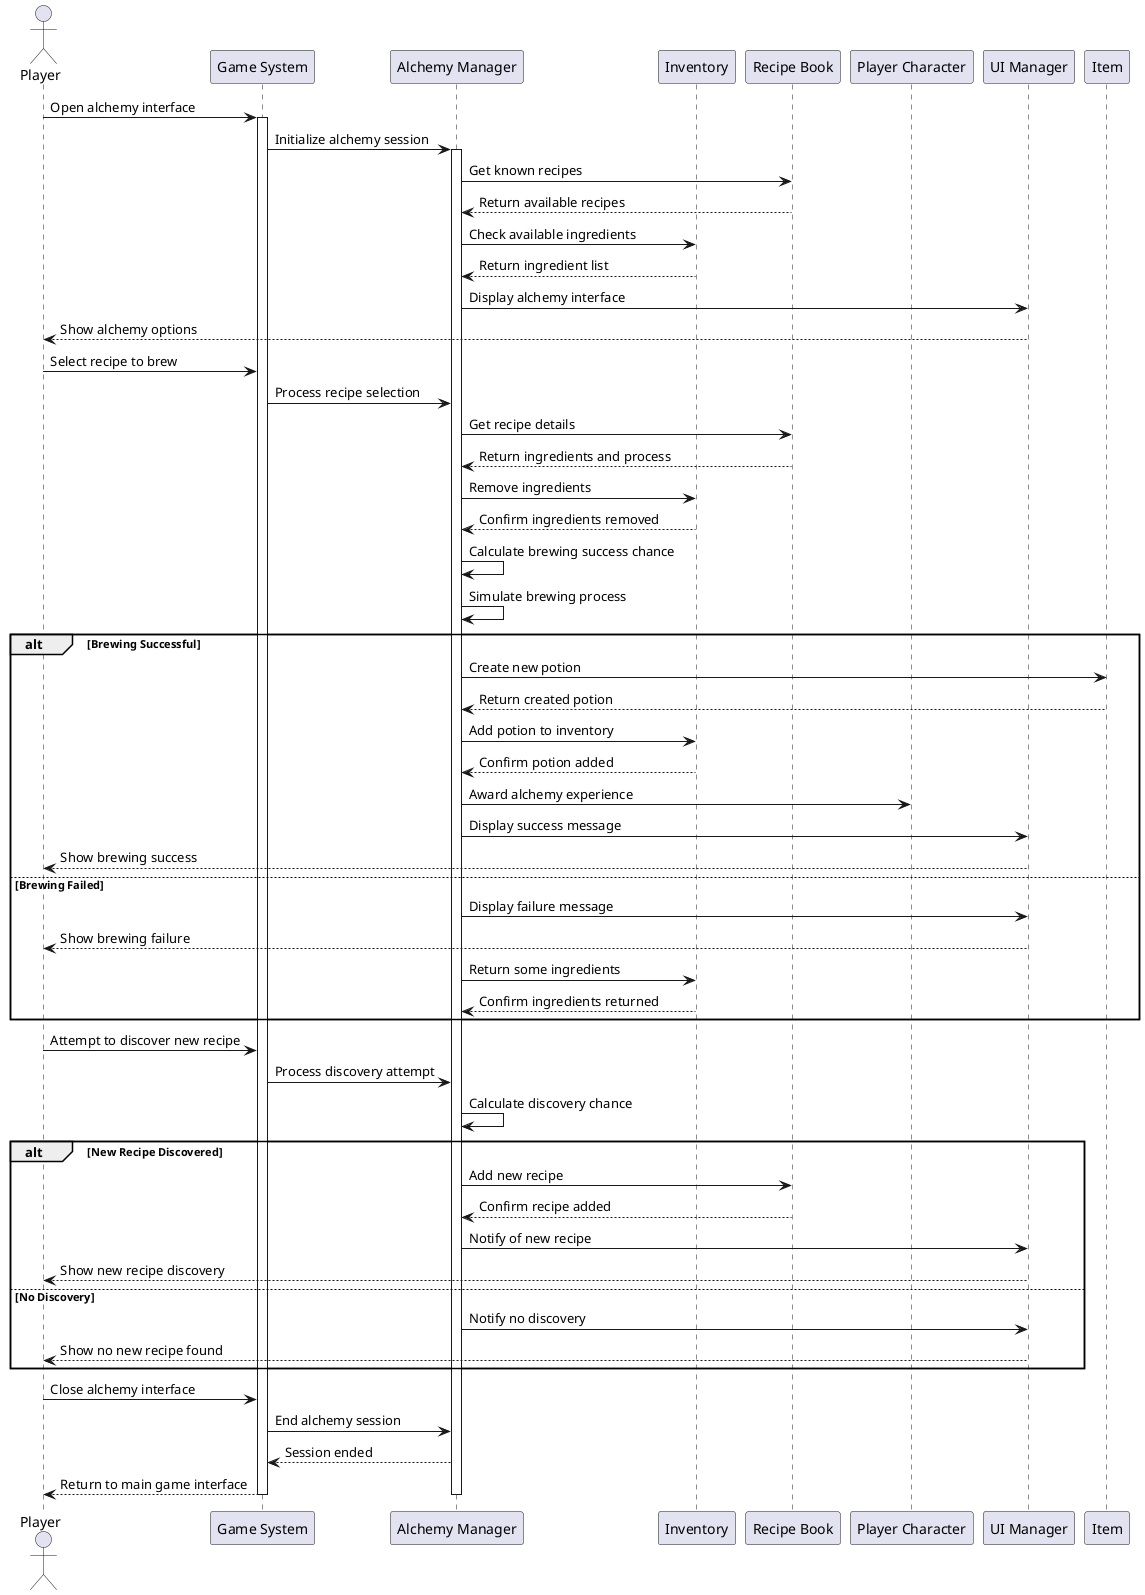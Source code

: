 @startuml
actor Player
participant "Game System" as Game
participant "Alchemy Manager" as AlchMgr
participant "Inventory" as Inv
participant "Recipe Book" as RecipeBook
participant "Player Character" as PlayerChar
participant "UI Manager" as UIMgr
participant "Item" as Item

' Initiating alchemy session
Player -> Game: Open alchemy interface
activate Game
Game -> AlchMgr: Initialize alchemy session
activate AlchMgr
AlchMgr -> RecipeBook: Get known recipes
RecipeBook --> AlchMgr: Return available recipes
AlchMgr -> Inv: Check available ingredients
Inv --> AlchMgr: Return ingredient list
AlchMgr -> UIMgr: Display alchemy interface
UIMgr --> Player: Show alchemy options

' Selecting recipe
Player -> Game: Select recipe to brew
Game -> AlchMgr: Process recipe selection
AlchMgr -> RecipeBook: Get recipe details
RecipeBook --> AlchMgr: Return ingredients and process

' Brewing process
AlchMgr -> Inv: Remove ingredients
Inv --> AlchMgr: Confirm ingredients removed
AlchMgr -> AlchMgr: Calculate brewing success chance
AlchMgr -> AlchMgr: Simulate brewing process

alt Brewing Successful
    AlchMgr -> Item: Create new potion
    Item --> AlchMgr: Return created potion
    AlchMgr -> Inv: Add potion to inventory
    Inv --> AlchMgr: Confirm potion added
    AlchMgr -> PlayerChar: Award alchemy experience
    AlchMgr -> UIMgr: Display success message
    UIMgr --> Player: Show brewing success
else Brewing Failed
    AlchMgr -> UIMgr: Display failure message
    UIMgr --> Player: Show brewing failure
    AlchMgr -> Inv: Return some ingredients
    Inv --> AlchMgr: Confirm ingredients returned
end

' Learning new recipe
Player -> Game: Attempt to discover new recipe
Game -> AlchMgr: Process discovery attempt
AlchMgr -> AlchMgr: Calculate discovery chance
alt New Recipe Discovered
    AlchMgr -> RecipeBook: Add new recipe
    RecipeBook --> AlchMgr: Confirm recipe added
    AlchMgr -> UIMgr: Notify of new recipe
    UIMgr --> Player: Show new recipe discovery
else No Discovery
    AlchMgr -> UIMgr: Notify no discovery
    UIMgr --> Player: Show no new recipe found
end

' Ending alchemy session
Player -> Game: Close alchemy interface
Game -> AlchMgr: End alchemy session
AlchMgr --> Game: Session ended
Game --> Player: Return to main game interface

deactivate AlchMgr
deactivate Game
@enduml
